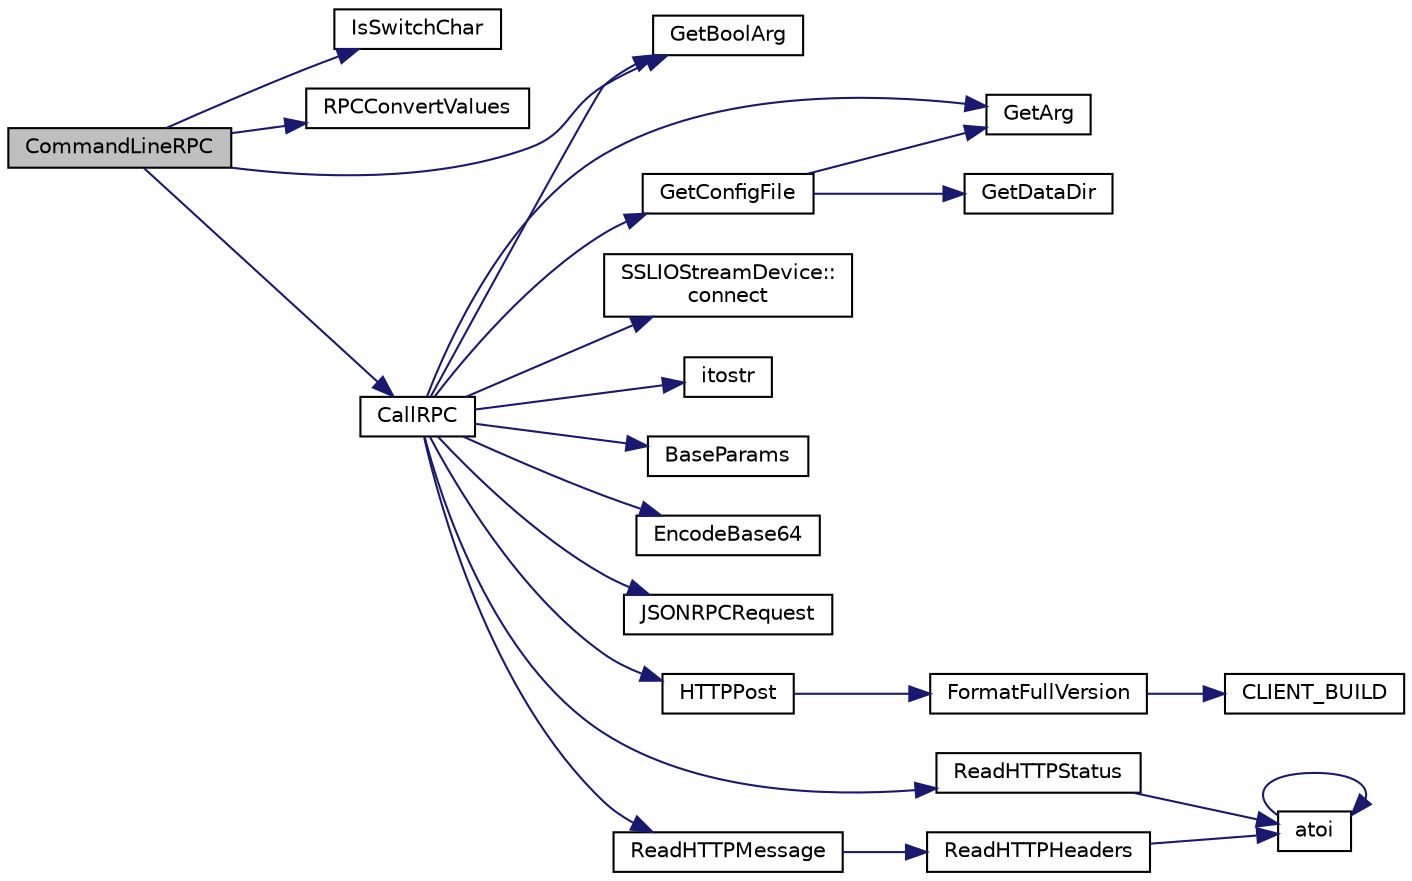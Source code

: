 digraph "CommandLineRPC"
{
  edge [fontname="Helvetica",fontsize="10",labelfontname="Helvetica",labelfontsize="10"];
  node [fontname="Helvetica",fontsize="10",shape=record];
  rankdir="LR";
  Node19 [label="CommandLineRPC",height=0.2,width=0.4,color="black", fillcolor="grey75", style="filled", fontcolor="black"];
  Node19 -> Node20 [color="midnightblue",fontsize="10",style="solid",fontname="Helvetica"];
  Node20 [label="IsSwitchChar",height=0.2,width=0.4,color="black", fillcolor="white", style="filled",URL="$util_8h.html#ac0165e18ce3be89a2e0731e27d54b478"];
  Node19 -> Node21 [color="midnightblue",fontsize="10",style="solid",fontname="Helvetica"];
  Node21 [label="RPCConvertValues",height=0.2,width=0.4,color="black", fillcolor="white", style="filled",URL="$rpcclient_8cpp.html#a21bbebd932d31a5b92fae7f504a7b37e",tooltip="Convert strings to command-specific RPC representation. "];
  Node19 -> Node22 [color="midnightblue",fontsize="10",style="solid",fontname="Helvetica"];
  Node22 [label="GetBoolArg",height=0.2,width=0.4,color="black", fillcolor="white", style="filled",URL="$util_8cpp.html#a64d956f1dda7f9a80ab5d594532b906d",tooltip="Return boolean argument or default value. "];
  Node19 -> Node23 [color="midnightblue",fontsize="10",style="solid",fontname="Helvetica"];
  Node23 [label="CallRPC",height=0.2,width=0.4,color="black", fillcolor="white", style="filled",URL="$divx-cli_8cpp.html#ae0b4394f271db49671cf894dbe94c484"];
  Node23 -> Node24 [color="midnightblue",fontsize="10",style="solid",fontname="Helvetica"];
  Node24 [label="GetConfigFile",height=0.2,width=0.4,color="black", fillcolor="white", style="filled",URL="$util_8cpp.html#a7d86fadf98dfaba55f80b9be0ab0f978"];
  Node24 -> Node25 [color="midnightblue",fontsize="10",style="solid",fontname="Helvetica"];
  Node25 [label="GetArg",height=0.2,width=0.4,color="black", fillcolor="white", style="filled",URL="$util_8cpp.html#a24f685720bf40370e5bd2a192ad50cd8",tooltip="Return string argument or default value. "];
  Node24 -> Node26 [color="midnightblue",fontsize="10",style="solid",fontname="Helvetica"];
  Node26 [label="GetDataDir",height=0.2,width=0.4,color="black", fillcolor="white", style="filled",URL="$util_8cpp.html#ab83866a054745d4b30a3948a1b44beba"];
  Node23 -> Node22 [color="midnightblue",fontsize="10",style="solid",fontname="Helvetica"];
  Node23 -> Node27 [color="midnightblue",fontsize="10",style="solid",fontname="Helvetica"];
  Node27 [label="SSLIOStreamDevice::\lconnect",height=0.2,width=0.4,color="black", fillcolor="white", style="filled",URL="$class_s_s_l_i_o_stream_device.html#acdded14a6c79e263989ebf8aea392405"];
  Node23 -> Node25 [color="midnightblue",fontsize="10",style="solid",fontname="Helvetica"];
  Node23 -> Node28 [color="midnightblue",fontsize="10",style="solid",fontname="Helvetica"];
  Node28 [label="itostr",height=0.2,width=0.4,color="black", fillcolor="white", style="filled",URL="$utilstrencodings_8cpp.html#a565b3ea015b133d01dc52b4ec6e45f07"];
  Node23 -> Node29 [color="midnightblue",fontsize="10",style="solid",fontname="Helvetica"];
  Node29 [label="BaseParams",height=0.2,width=0.4,color="black", fillcolor="white", style="filled",URL="$chainparamsbase_8cpp.html#a06ef5bfd0efb53d13bbf4276726e84ab",tooltip="Return the currently selected parameters. "];
  Node23 -> Node30 [color="midnightblue",fontsize="10",style="solid",fontname="Helvetica"];
  Node30 [label="EncodeBase64",height=0.2,width=0.4,color="black", fillcolor="white", style="filled",URL="$utilstrencodings_8cpp.html#a5e074135870a6fdfae4ac02047bc0432"];
  Node23 -> Node31 [color="midnightblue",fontsize="10",style="solid",fontname="Helvetica"];
  Node31 [label="JSONRPCRequest",height=0.2,width=0.4,color="black", fillcolor="white", style="filled",URL="$rpcprotocol_8cpp.html#ab409c39d9d803bb50fecd4f0ff9970a4",tooltip="JSON-RPC protocol. "];
  Node23 -> Node32 [color="midnightblue",fontsize="10",style="solid",fontname="Helvetica"];
  Node32 [label="HTTPPost",height=0.2,width=0.4,color="black", fillcolor="white", style="filled",URL="$rpcprotocol_8cpp.html#af2d91e7026366657a021311ecc188262",tooltip="HTTP protocol. "];
  Node32 -> Node33 [color="midnightblue",fontsize="10",style="solid",fontname="Helvetica"];
  Node33 [label="FormatFullVersion",height=0.2,width=0.4,color="black", fillcolor="white", style="filled",URL="$clientversion_8cpp.html#ac3e3098552063f228d9deac38a8b9848"];
  Node33 -> Node34 [color="midnightblue",fontsize="10",style="solid",fontname="Helvetica"];
  Node34 [label="CLIENT_BUILD",height=0.2,width=0.4,color="black", fillcolor="white", style="filled",URL="$clientversion_8cpp.html#aff087070aeaa72e85b2d1a6192af8af5"];
  Node23 -> Node35 [color="midnightblue",fontsize="10",style="solid",fontname="Helvetica"];
  Node35 [label="ReadHTTPStatus",height=0.2,width=0.4,color="black", fillcolor="white", style="filled",URL="$rpcprotocol_8cpp.html#af615c564cc7794d255e5adfacade4066"];
  Node35 -> Node36 [color="midnightblue",fontsize="10",style="solid",fontname="Helvetica"];
  Node36 [label="atoi",height=0.2,width=0.4,color="black", fillcolor="white", style="filled",URL="$utilstrencodings_8cpp.html#aa5ce96ec36f4413f820cec9c1831c070"];
  Node36 -> Node36 [color="midnightblue",fontsize="10",style="solid",fontname="Helvetica"];
  Node23 -> Node37 [color="midnightblue",fontsize="10",style="solid",fontname="Helvetica"];
  Node37 [label="ReadHTTPMessage",height=0.2,width=0.4,color="black", fillcolor="white", style="filled",URL="$rpcprotocol_8cpp.html#a04ef20cccddfd1505806982c3c232325"];
  Node37 -> Node38 [color="midnightblue",fontsize="10",style="solid",fontname="Helvetica"];
  Node38 [label="ReadHTTPHeaders",height=0.2,width=0.4,color="black", fillcolor="white", style="filled",URL="$rpcprotocol_8cpp.html#adfa1ef30dd1e00dcbecff15e1161e369"];
  Node38 -> Node36 [color="midnightblue",fontsize="10",style="solid",fontname="Helvetica"];
}
